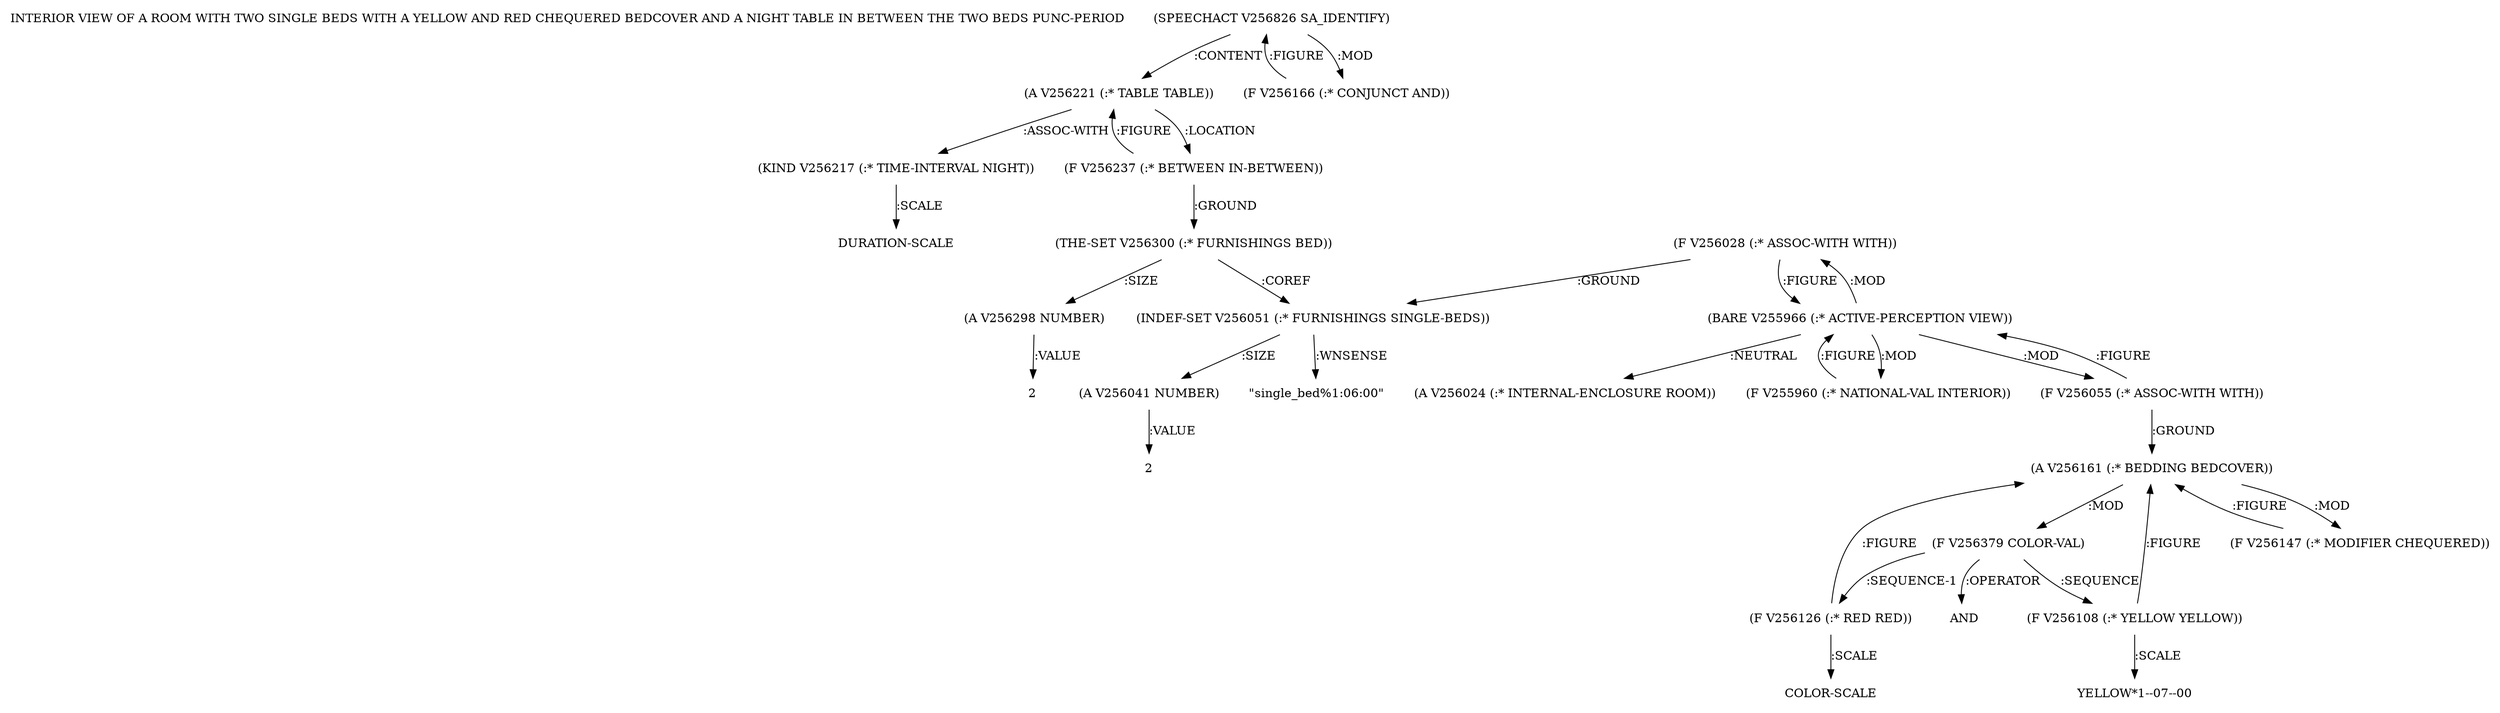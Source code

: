 digraph Terms {
  node [shape=none]
  "INTERIOR VIEW OF A ROOM WITH TWO SINGLE BEDS WITH A YELLOW AND RED CHEQUERED BEDCOVER AND A NIGHT TABLE IN BETWEEN THE TWO BEDS PUNC-PERIOD"
  "V256826" [label="(SPEECHACT V256826 SA_IDENTIFY)"]
  "V256826" -> "V256221" [label=":CONTENT"]
  "V256826" -> "V256166" [label=":MOD"]
  "V256166" [label="(F V256166 (:* CONJUNCT AND))"]
  "V256166" -> "V256826" [label=":FIGURE"]
  "V256221" [label="(A V256221 (:* TABLE TABLE))"]
  "V256221" -> "V256217" [label=":ASSOC-WITH"]
  "V256221" -> "V256237" [label=":LOCATION"]
  "V256217" [label="(KIND V256217 (:* TIME-INTERVAL NIGHT))"]
  "V256217" -> "NT264935" [label=":SCALE"]
  "NT264935" [label="DURATION-SCALE"]
  "V256237" [label="(F V256237 (:* BETWEEN IN-BETWEEN))"]
  "V256237" -> "V256300" [label=":GROUND"]
  "V256237" -> "V256221" [label=":FIGURE"]
  "V256300" [label="(THE-SET V256300 (:* FURNISHINGS BED))"]
  "V256300" -> "V256298" [label=":SIZE"]
  "V256300" -> "V256051" [label=":COREF"]
  "V256298" [label="(A V256298 NUMBER)"]
  "V256298" -> "NT264936" [label=":VALUE"]
  "NT264936" [label="2"]
  "V255966" [label="(BARE V255966 (:* ACTIVE-PERCEPTION VIEW))"]
  "V255966" -> "V256024" [label=":NEUTRAL"]
  "V255966" -> "V256055" [label=":MOD"]
  "V255966" -> "V256028" [label=":MOD"]
  "V255966" -> "V255960" [label=":MOD"]
  "V255960" [label="(F V255960 (:* NATIONAL-VAL INTERIOR))"]
  "V255960" -> "V255966" [label=":FIGURE"]
  "V256024" [label="(A V256024 (:* INTERNAL-ENCLOSURE ROOM))"]
  "V256028" [label="(F V256028 (:* ASSOC-WITH WITH))"]
  "V256028" -> "V256051" [label=":GROUND"]
  "V256028" -> "V255966" [label=":FIGURE"]
  "V256051" [label="(INDEF-SET V256051 (:* FURNISHINGS SINGLE-BEDS))"]
  "V256051" -> "V256041" [label=":SIZE"]
  "V256051" -> "NT264937" [label=":WNSENSE"]
  "NT264937" [label="\"single_bed%1:06:00\""]
  "V256041" [label="(A V256041 NUMBER)"]
  "V256041" -> "NT264938" [label=":VALUE"]
  "NT264938" [label="2"]
  "V256055" [label="(F V256055 (:* ASSOC-WITH WITH))"]
  "V256055" -> "V256161" [label=":GROUND"]
  "V256055" -> "V255966" [label=":FIGURE"]
  "V256161" [label="(A V256161 (:* BEDDING BEDCOVER))"]
  "V256161" -> "V256379" [label=":MOD"]
  "V256161" -> "V256147" [label=":MOD"]
  "V256379" [label="(F V256379 COLOR-VAL)"]
  "V256379" -> "V256108" [label=":SEQUENCE"]
  "V256379" -> "V256126" [label=":SEQUENCE-1"]
  "V256379" -> "NT264939" [label=":OPERATOR"]
  "NT264939" [label="AND"]
  "V256108" [label="(F V256108 (:* YELLOW YELLOW))"]
  "V256108" -> "V256161" [label=":FIGURE"]
  "V256108" -> "NT264940" [label=":SCALE"]
  "NT264940" [label="YELLOW*1--07--00"]
  "V256126" [label="(F V256126 (:* RED RED))"]
  "V256126" -> "V256161" [label=":FIGURE"]
  "V256126" -> "NT264941" [label=":SCALE"]
  "NT264941" [label="COLOR-SCALE"]
  "V256147" [label="(F V256147 (:* MODIFIER CHEQUERED))"]
  "V256147" -> "V256161" [label=":FIGURE"]
}
